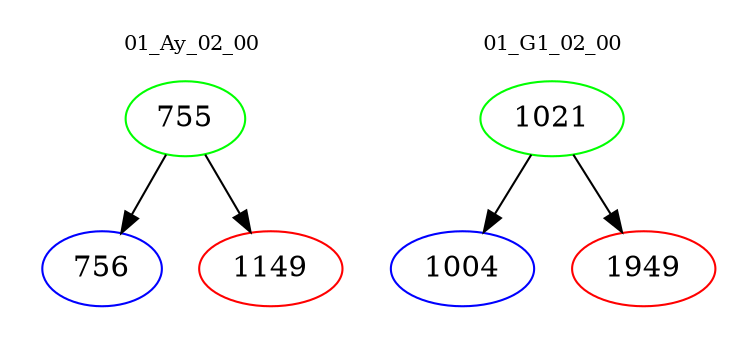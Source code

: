 digraph{
subgraph cluster_0 {
color = white
label = "01_Ay_02_00";
fontsize=10;
T0_755 [label="755", color="green"]
T0_755 -> T0_756 [color="black"]
T0_756 [label="756", color="blue"]
T0_755 -> T0_1149 [color="black"]
T0_1149 [label="1149", color="red"]
}
subgraph cluster_1 {
color = white
label = "01_G1_02_00";
fontsize=10;
T1_1021 [label="1021", color="green"]
T1_1021 -> T1_1004 [color="black"]
T1_1004 [label="1004", color="blue"]
T1_1021 -> T1_1949 [color="black"]
T1_1949 [label="1949", color="red"]
}
}
